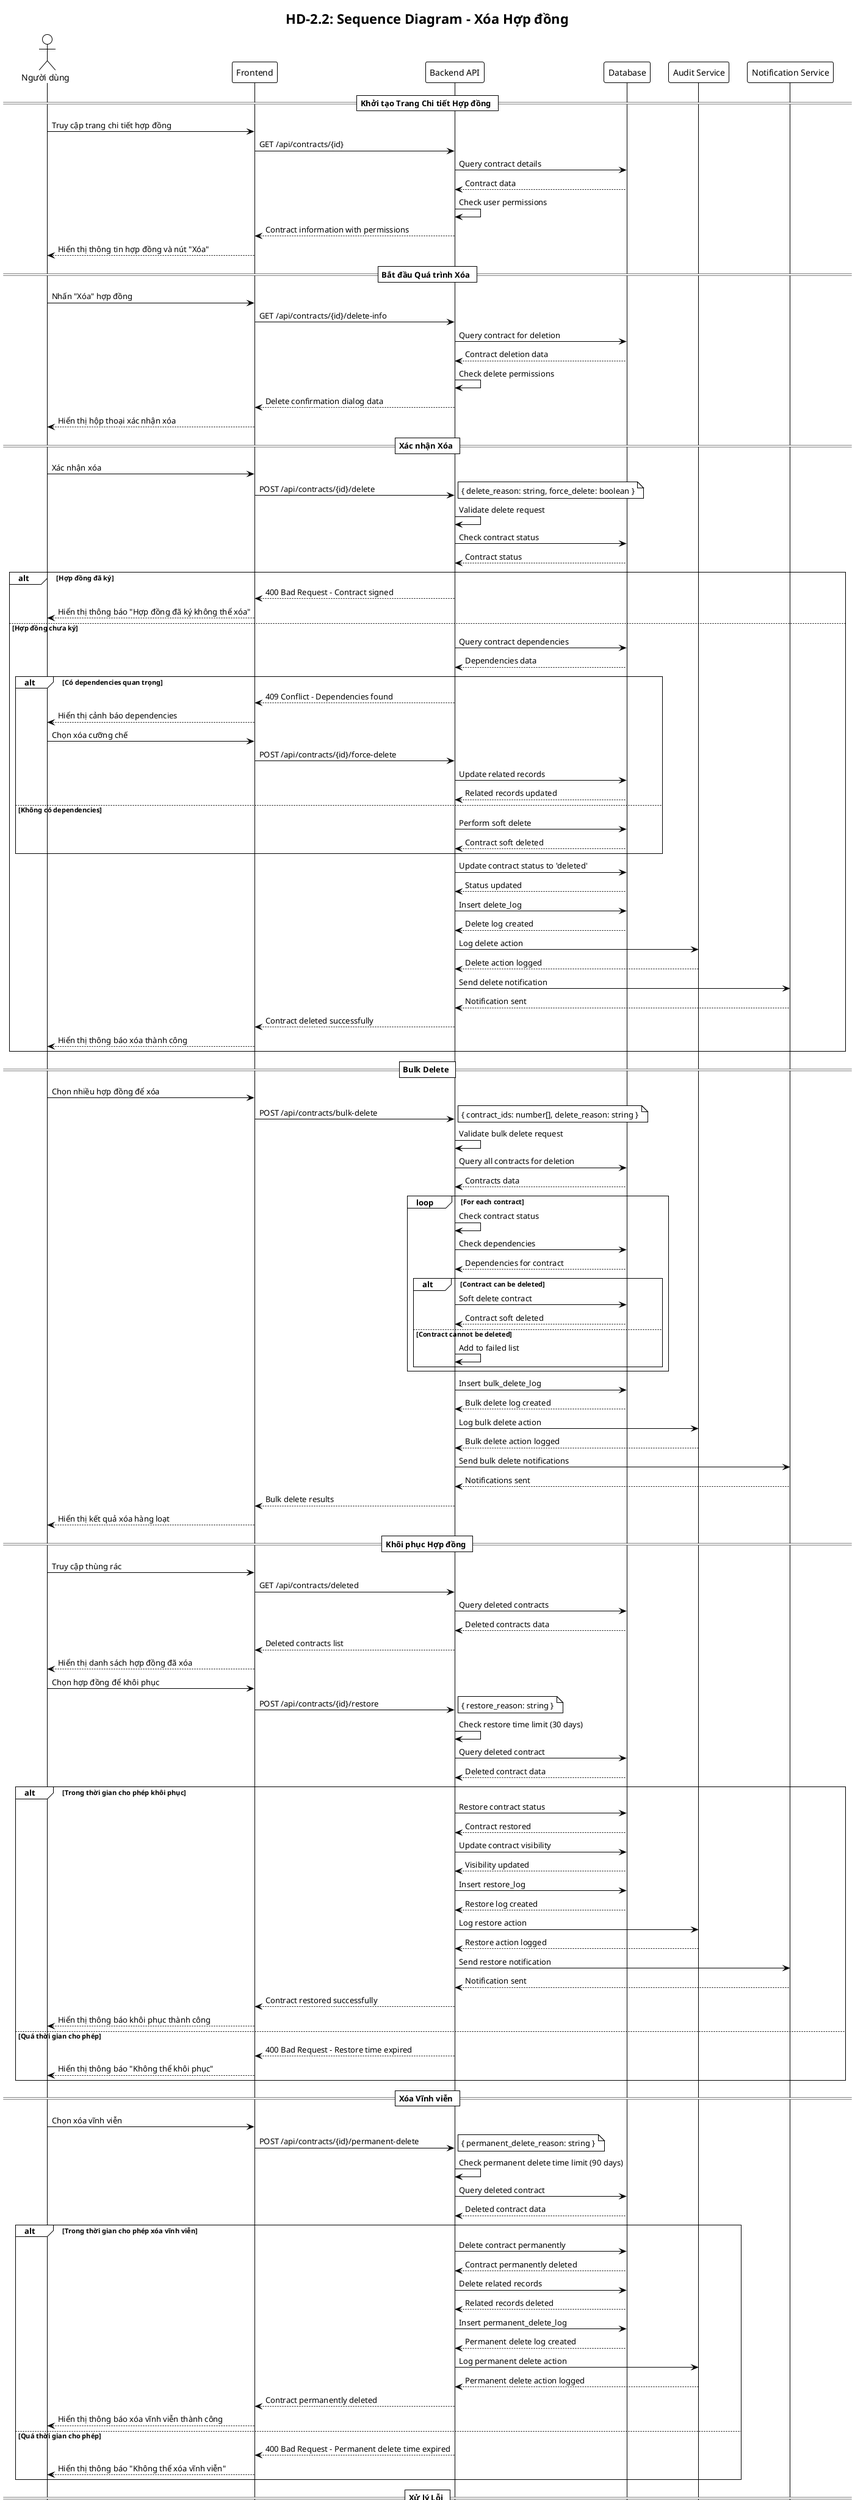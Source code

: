 @startuml HD-2.2 Sequence Diagram
!theme plain
skinparam sequenceFontSize 12

title HD-2.2: Sequence Diagram - Xóa Hợp đồng

actor "Người dùng" as U
participant "Frontend" as F
participant "Backend API" as B
participant "Database" as D
participant "Audit Service" as AS
participant "Notification Service" as N

== Khởi tạo Trang Chi tiết Hợp đồng ==

U -> F: Truy cập trang chi tiết hợp đồng
F -> B: GET /api/contracts/{id}
B -> D: Query contract details
D --> B: Contract data
B -> B: Check user permissions
B --> F: Contract information with permissions
F --> U: Hiển thị thông tin hợp đồng và nút "Xóa"

== Bắt đầu Quá trình Xóa ==

U -> F: Nhấn "Xóa" hợp đồng
F -> B: GET /api/contracts/{id}/delete-info
B -> D: Query contract for deletion
D --> B: Contract deletion data
B -> B: Check delete permissions
B --> F: Delete confirmation dialog data
F --> U: Hiển thị hộp thoại xác nhận xóa

== Xác nhận Xóa ==

U -> F: Xác nhận xóa
F -> B: POST /api/contracts/{id}/delete
note right: { delete_reason: string, force_delete: boolean }

B -> B: Validate delete request
B -> D: Check contract status
D --> B: Contract status

alt Hợp đồng đã ký
    B --> F: 400 Bad Request - Contract signed
    F --> U: Hiển thị thông báo "Hợp đồng đã ký không thể xóa"
else Hợp đồng chưa ký
    B -> D: Query contract dependencies
    D --> B: Dependencies data
    
    alt Có dependencies quan trọng
        B --> F: 409 Conflict - Dependencies found
        F --> U: Hiển thị cảnh báo dependencies
        U -> F: Chọn xóa cưỡng chế
        F -> B: POST /api/contracts/{id}/force-delete
        B -> D: Update related records
        D --> B: Related records updated
    else Không có dependencies
        B -> D: Perform soft delete
        D --> B: Contract soft deleted
    end
    
    B -> D: Update contract status to 'deleted'
    D --> B: Status updated
    B -> D: Insert delete_log
    D --> B: Delete log created
    B -> AS: Log delete action
    AS --> B: Delete action logged
    B -> N: Send delete notification
    N --> B: Notification sent
    B --> F: Contract deleted successfully
    F --> U: Hiển thị thông báo xóa thành công
end

== Bulk Delete ==

U -> F: Chọn nhiều hợp đồng để xóa
F -> B: POST /api/contracts/bulk-delete
note right: { contract_ids: number[], delete_reason: string }

B -> B: Validate bulk delete request
B -> D: Query all contracts for deletion
D --> B: Contracts data

loop For each contract
    B -> B: Check contract status
    B -> D: Check dependencies
    D --> B: Dependencies for contract
    
    alt Contract can be deleted
        B -> D: Soft delete contract
        D --> B: Contract soft deleted
    else Contract cannot be deleted
        B -> B: Add to failed list
    end
end

B -> D: Insert bulk_delete_log
D --> B: Bulk delete log created
B -> AS: Log bulk delete action
AS --> B: Bulk delete action logged
B -> N: Send bulk delete notifications
N --> B: Notifications sent
B --> F: Bulk delete results
F --> U: Hiển thị kết quả xóa hàng loạt

== Khôi phục Hợp đồng ==

U -> F: Truy cập thùng rác
F -> B: GET /api/contracts/deleted
B -> D: Query deleted contracts
D --> B: Deleted contracts data
B --> F: Deleted contracts list
F --> U: Hiển thị danh sách hợp đồng đã xóa

U -> F: Chọn hợp đồng để khôi phục
F -> B: POST /api/contracts/{id}/restore
note right: { restore_reason: string }

B -> B: Check restore time limit (30 days)
B -> D: Query deleted contract
D --> B: Deleted contract data

alt Trong thời gian cho phép khôi phục
    B -> D: Restore contract status
    D --> B: Contract restored
    B -> D: Update contract visibility
    D --> B: Visibility updated
    B -> D: Insert restore_log
    D --> B: Restore log created
    B -> AS: Log restore action
    AS --> B: Restore action logged
    B -> N: Send restore notification
    N --> B: Notification sent
    B --> F: Contract restored successfully
    F --> U: Hiển thị thông báo khôi phục thành công
else Quá thời gian cho phép
    B --> F: 400 Bad Request - Restore time expired
    F --> U: Hiển thị thông báo "Không thể khôi phục"
end

== Xóa Vĩnh viễn ==

U -> F: Chọn xóa vĩnh viễn
F -> B: POST /api/contracts/{id}/permanent-delete
note right: { permanent_delete_reason: string }

B -> B: Check permanent delete time limit (90 days)
B -> D: Query deleted contract
D --> B: Deleted contract data

alt Trong thời gian cho phép xóa vĩnh viễn
    B -> D: Delete contract permanently
    D --> B: Contract permanently deleted
    B -> D: Delete related records
    D --> B: Related records deleted
    B -> D: Insert permanent_delete_log
    D --> B: Permanent delete log created
    B -> AS: Log permanent delete action
    AS --> B: Permanent delete action logged
    B --> F: Contract permanently deleted
    F --> U: Hiển thị thông báo xóa vĩnh viễn thành công
else Quá thời gian cho phép
    B --> F: 400 Bad Request - Permanent delete time expired
    F --> U: Hiển thị thông báo "Không thể xóa vĩnh viễn"
end

== Xử lý Lỗi ==

alt Không có quyền xóa
    B --> F: 403 Forbidden
    F --> U: Hiển thị thông báo "Không có quyền xóa"
else Hợp đồng không tồn tại
    B --> F: 404 Not Found
    F --> U: Hiển thị thông báo "Hợp đồng không tồn tại"
else Lỗi database
    B --> F: 500 Internal Server Error
    F --> U: Hiển thị thông báo lỗi
end

@enduml
